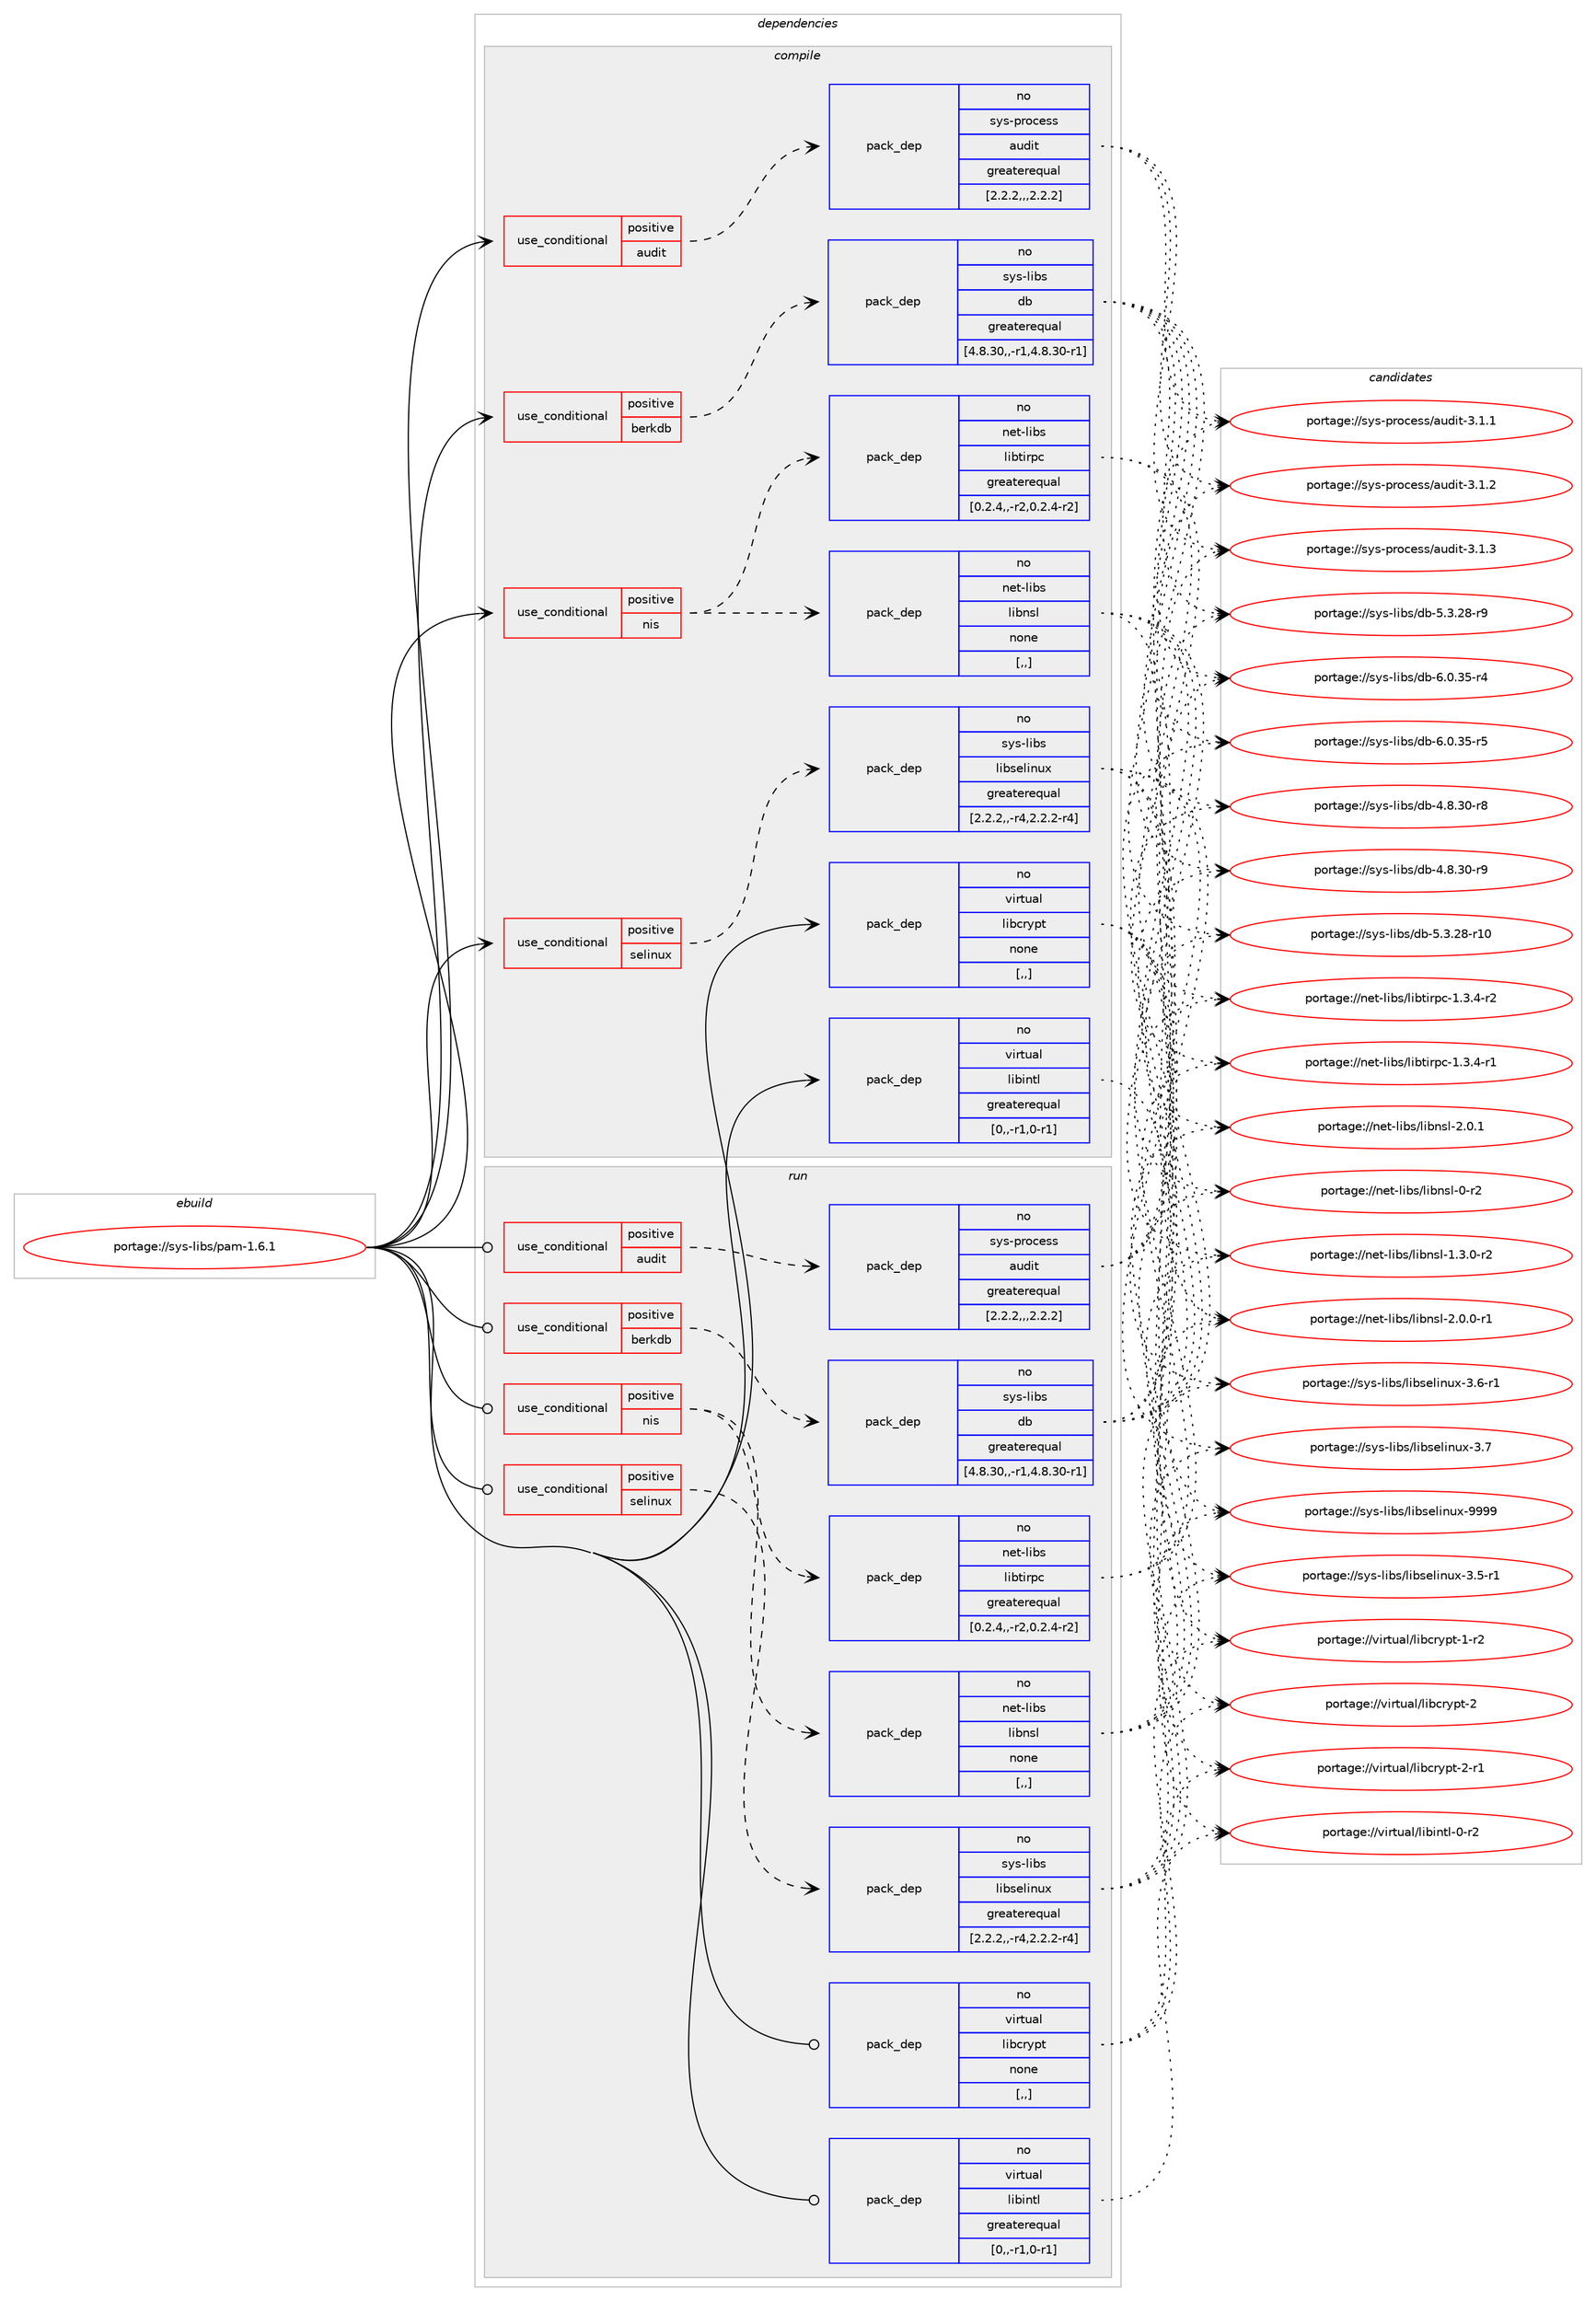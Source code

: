 digraph prolog {

# *************
# Graph options
# *************

newrank=true;
concentrate=true;
compound=true;
graph [rankdir=LR,fontname=Helvetica,fontsize=10,ranksep=1.5];#, ranksep=2.5, nodesep=0.2];
edge  [arrowhead=vee];
node  [fontname=Helvetica,fontsize=10];

# **********
# The ebuild
# **********

subgraph cluster_leftcol {
color=gray;
rank=same;
label=<<i>ebuild</i>>;
id [label="portage://sys-libs/pam-1.6.1", color=red, width=4, href="../sys-libs/pam-1.6.1.svg"];
}

# ****************
# The dependencies
# ****************

subgraph cluster_midcol {
color=gray;
label=<<i>dependencies</i>>;
subgraph cluster_compile {
fillcolor="#eeeeee";
style=filled;
label=<<i>compile</i>>;
subgraph cond115130 {
dependency431961 [label=<<TABLE BORDER="0" CELLBORDER="1" CELLSPACING="0" CELLPADDING="4"><TR><TD ROWSPAN="3" CELLPADDING="10">use_conditional</TD></TR><TR><TD>positive</TD></TR><TR><TD>audit</TD></TR></TABLE>>, shape=none, color=red];
subgraph pack313906 {
dependency431962 [label=<<TABLE BORDER="0" CELLBORDER="1" CELLSPACING="0" CELLPADDING="4" WIDTH="220"><TR><TD ROWSPAN="6" CELLPADDING="30">pack_dep</TD></TR><TR><TD WIDTH="110">no</TD></TR><TR><TD>sys-process</TD></TR><TR><TD>audit</TD></TR><TR><TD>greaterequal</TD></TR><TR><TD>[2.2.2,,,2.2.2]</TD></TR></TABLE>>, shape=none, color=blue];
}
dependency431961:e -> dependency431962:w [weight=20,style="dashed",arrowhead="vee"];
}
id:e -> dependency431961:w [weight=20,style="solid",arrowhead="vee"];
subgraph cond115131 {
dependency431963 [label=<<TABLE BORDER="0" CELLBORDER="1" CELLSPACING="0" CELLPADDING="4"><TR><TD ROWSPAN="3" CELLPADDING="10">use_conditional</TD></TR><TR><TD>positive</TD></TR><TR><TD>berkdb</TD></TR></TABLE>>, shape=none, color=red];
subgraph pack313907 {
dependency431964 [label=<<TABLE BORDER="0" CELLBORDER="1" CELLSPACING="0" CELLPADDING="4" WIDTH="220"><TR><TD ROWSPAN="6" CELLPADDING="30">pack_dep</TD></TR><TR><TD WIDTH="110">no</TD></TR><TR><TD>sys-libs</TD></TR><TR><TD>db</TD></TR><TR><TD>greaterequal</TD></TR><TR><TD>[4.8.30,,-r1,4.8.30-r1]</TD></TR></TABLE>>, shape=none, color=blue];
}
dependency431963:e -> dependency431964:w [weight=20,style="dashed",arrowhead="vee"];
}
id:e -> dependency431963:w [weight=20,style="solid",arrowhead="vee"];
subgraph cond115132 {
dependency431965 [label=<<TABLE BORDER="0" CELLBORDER="1" CELLSPACING="0" CELLPADDING="4"><TR><TD ROWSPAN="3" CELLPADDING="10">use_conditional</TD></TR><TR><TD>positive</TD></TR><TR><TD>nis</TD></TR></TABLE>>, shape=none, color=red];
subgraph pack313908 {
dependency431966 [label=<<TABLE BORDER="0" CELLBORDER="1" CELLSPACING="0" CELLPADDING="4" WIDTH="220"><TR><TD ROWSPAN="6" CELLPADDING="30">pack_dep</TD></TR><TR><TD WIDTH="110">no</TD></TR><TR><TD>net-libs</TD></TR><TR><TD>libnsl</TD></TR><TR><TD>none</TD></TR><TR><TD>[,,]</TD></TR></TABLE>>, shape=none, color=blue];
}
dependency431965:e -> dependency431966:w [weight=20,style="dashed",arrowhead="vee"];
subgraph pack313909 {
dependency431967 [label=<<TABLE BORDER="0" CELLBORDER="1" CELLSPACING="0" CELLPADDING="4" WIDTH="220"><TR><TD ROWSPAN="6" CELLPADDING="30">pack_dep</TD></TR><TR><TD WIDTH="110">no</TD></TR><TR><TD>net-libs</TD></TR><TR><TD>libtirpc</TD></TR><TR><TD>greaterequal</TD></TR><TR><TD>[0.2.4,,-r2,0.2.4-r2]</TD></TR></TABLE>>, shape=none, color=blue];
}
dependency431965:e -> dependency431967:w [weight=20,style="dashed",arrowhead="vee"];
}
id:e -> dependency431965:w [weight=20,style="solid",arrowhead="vee"];
subgraph cond115133 {
dependency431968 [label=<<TABLE BORDER="0" CELLBORDER="1" CELLSPACING="0" CELLPADDING="4"><TR><TD ROWSPAN="3" CELLPADDING="10">use_conditional</TD></TR><TR><TD>positive</TD></TR><TR><TD>selinux</TD></TR></TABLE>>, shape=none, color=red];
subgraph pack313910 {
dependency431969 [label=<<TABLE BORDER="0" CELLBORDER="1" CELLSPACING="0" CELLPADDING="4" WIDTH="220"><TR><TD ROWSPAN="6" CELLPADDING="30">pack_dep</TD></TR><TR><TD WIDTH="110">no</TD></TR><TR><TD>sys-libs</TD></TR><TR><TD>libselinux</TD></TR><TR><TD>greaterequal</TD></TR><TR><TD>[2.2.2,,-r4,2.2.2-r4]</TD></TR></TABLE>>, shape=none, color=blue];
}
dependency431968:e -> dependency431969:w [weight=20,style="dashed",arrowhead="vee"];
}
id:e -> dependency431968:w [weight=20,style="solid",arrowhead="vee"];
subgraph pack313911 {
dependency431970 [label=<<TABLE BORDER="0" CELLBORDER="1" CELLSPACING="0" CELLPADDING="4" WIDTH="220"><TR><TD ROWSPAN="6" CELLPADDING="30">pack_dep</TD></TR><TR><TD WIDTH="110">no</TD></TR><TR><TD>virtual</TD></TR><TR><TD>libcrypt</TD></TR><TR><TD>none</TD></TR><TR><TD>[,,]</TD></TR></TABLE>>, shape=none, color=blue];
}
id:e -> dependency431970:w [weight=20,style="solid",arrowhead="vee"];
subgraph pack313912 {
dependency431971 [label=<<TABLE BORDER="0" CELLBORDER="1" CELLSPACING="0" CELLPADDING="4" WIDTH="220"><TR><TD ROWSPAN="6" CELLPADDING="30">pack_dep</TD></TR><TR><TD WIDTH="110">no</TD></TR><TR><TD>virtual</TD></TR><TR><TD>libintl</TD></TR><TR><TD>greaterequal</TD></TR><TR><TD>[0,,-r1,0-r1]</TD></TR></TABLE>>, shape=none, color=blue];
}
id:e -> dependency431971:w [weight=20,style="solid",arrowhead="vee"];
}
subgraph cluster_compileandrun {
fillcolor="#eeeeee";
style=filled;
label=<<i>compile and run</i>>;
}
subgraph cluster_run {
fillcolor="#eeeeee";
style=filled;
label=<<i>run</i>>;
subgraph cond115134 {
dependency431972 [label=<<TABLE BORDER="0" CELLBORDER="1" CELLSPACING="0" CELLPADDING="4"><TR><TD ROWSPAN="3" CELLPADDING="10">use_conditional</TD></TR><TR><TD>positive</TD></TR><TR><TD>audit</TD></TR></TABLE>>, shape=none, color=red];
subgraph pack313913 {
dependency431973 [label=<<TABLE BORDER="0" CELLBORDER="1" CELLSPACING="0" CELLPADDING="4" WIDTH="220"><TR><TD ROWSPAN="6" CELLPADDING="30">pack_dep</TD></TR><TR><TD WIDTH="110">no</TD></TR><TR><TD>sys-process</TD></TR><TR><TD>audit</TD></TR><TR><TD>greaterequal</TD></TR><TR><TD>[2.2.2,,,2.2.2]</TD></TR></TABLE>>, shape=none, color=blue];
}
dependency431972:e -> dependency431973:w [weight=20,style="dashed",arrowhead="vee"];
}
id:e -> dependency431972:w [weight=20,style="solid",arrowhead="odot"];
subgraph cond115135 {
dependency431974 [label=<<TABLE BORDER="0" CELLBORDER="1" CELLSPACING="0" CELLPADDING="4"><TR><TD ROWSPAN="3" CELLPADDING="10">use_conditional</TD></TR><TR><TD>positive</TD></TR><TR><TD>berkdb</TD></TR></TABLE>>, shape=none, color=red];
subgraph pack313914 {
dependency431975 [label=<<TABLE BORDER="0" CELLBORDER="1" CELLSPACING="0" CELLPADDING="4" WIDTH="220"><TR><TD ROWSPAN="6" CELLPADDING="30">pack_dep</TD></TR><TR><TD WIDTH="110">no</TD></TR><TR><TD>sys-libs</TD></TR><TR><TD>db</TD></TR><TR><TD>greaterequal</TD></TR><TR><TD>[4.8.30,,-r1,4.8.30-r1]</TD></TR></TABLE>>, shape=none, color=blue];
}
dependency431974:e -> dependency431975:w [weight=20,style="dashed",arrowhead="vee"];
}
id:e -> dependency431974:w [weight=20,style="solid",arrowhead="odot"];
subgraph cond115136 {
dependency431976 [label=<<TABLE BORDER="0" CELLBORDER="1" CELLSPACING="0" CELLPADDING="4"><TR><TD ROWSPAN="3" CELLPADDING="10">use_conditional</TD></TR><TR><TD>positive</TD></TR><TR><TD>nis</TD></TR></TABLE>>, shape=none, color=red];
subgraph pack313915 {
dependency431977 [label=<<TABLE BORDER="0" CELLBORDER="1" CELLSPACING="0" CELLPADDING="4" WIDTH="220"><TR><TD ROWSPAN="6" CELLPADDING="30">pack_dep</TD></TR><TR><TD WIDTH="110">no</TD></TR><TR><TD>net-libs</TD></TR><TR><TD>libnsl</TD></TR><TR><TD>none</TD></TR><TR><TD>[,,]</TD></TR></TABLE>>, shape=none, color=blue];
}
dependency431976:e -> dependency431977:w [weight=20,style="dashed",arrowhead="vee"];
subgraph pack313916 {
dependency431978 [label=<<TABLE BORDER="0" CELLBORDER="1" CELLSPACING="0" CELLPADDING="4" WIDTH="220"><TR><TD ROWSPAN="6" CELLPADDING="30">pack_dep</TD></TR><TR><TD WIDTH="110">no</TD></TR><TR><TD>net-libs</TD></TR><TR><TD>libtirpc</TD></TR><TR><TD>greaterequal</TD></TR><TR><TD>[0.2.4,,-r2,0.2.4-r2]</TD></TR></TABLE>>, shape=none, color=blue];
}
dependency431976:e -> dependency431978:w [weight=20,style="dashed",arrowhead="vee"];
}
id:e -> dependency431976:w [weight=20,style="solid",arrowhead="odot"];
subgraph cond115137 {
dependency431979 [label=<<TABLE BORDER="0" CELLBORDER="1" CELLSPACING="0" CELLPADDING="4"><TR><TD ROWSPAN="3" CELLPADDING="10">use_conditional</TD></TR><TR><TD>positive</TD></TR><TR><TD>selinux</TD></TR></TABLE>>, shape=none, color=red];
subgraph pack313917 {
dependency431980 [label=<<TABLE BORDER="0" CELLBORDER="1" CELLSPACING="0" CELLPADDING="4" WIDTH="220"><TR><TD ROWSPAN="6" CELLPADDING="30">pack_dep</TD></TR><TR><TD WIDTH="110">no</TD></TR><TR><TD>sys-libs</TD></TR><TR><TD>libselinux</TD></TR><TR><TD>greaterequal</TD></TR><TR><TD>[2.2.2,,-r4,2.2.2-r4]</TD></TR></TABLE>>, shape=none, color=blue];
}
dependency431979:e -> dependency431980:w [weight=20,style="dashed",arrowhead="vee"];
}
id:e -> dependency431979:w [weight=20,style="solid",arrowhead="odot"];
subgraph pack313918 {
dependency431981 [label=<<TABLE BORDER="0" CELLBORDER="1" CELLSPACING="0" CELLPADDING="4" WIDTH="220"><TR><TD ROWSPAN="6" CELLPADDING="30">pack_dep</TD></TR><TR><TD WIDTH="110">no</TD></TR><TR><TD>virtual</TD></TR><TR><TD>libcrypt</TD></TR><TR><TD>none</TD></TR><TR><TD>[,,]</TD></TR></TABLE>>, shape=none, color=blue];
}
id:e -> dependency431981:w [weight=20,style="solid",arrowhead="odot"];
subgraph pack313919 {
dependency431982 [label=<<TABLE BORDER="0" CELLBORDER="1" CELLSPACING="0" CELLPADDING="4" WIDTH="220"><TR><TD ROWSPAN="6" CELLPADDING="30">pack_dep</TD></TR><TR><TD WIDTH="110">no</TD></TR><TR><TD>virtual</TD></TR><TR><TD>libintl</TD></TR><TR><TD>greaterequal</TD></TR><TR><TD>[0,,-r1,0-r1]</TD></TR></TABLE>>, shape=none, color=blue];
}
id:e -> dependency431982:w [weight=20,style="solid",arrowhead="odot"];
}
}

# **************
# The candidates
# **************

subgraph cluster_choices {
rank=same;
color=gray;
label=<<i>candidates</i>>;

subgraph choice313906 {
color=black;
nodesep=1;
choice11512111545112114111991011151154797117100105116455146494649 [label="portage://sys-process/audit-3.1.1", color=red, width=4,href="../sys-process/audit-3.1.1.svg"];
choice11512111545112114111991011151154797117100105116455146494650 [label="portage://sys-process/audit-3.1.2", color=red, width=4,href="../sys-process/audit-3.1.2.svg"];
choice11512111545112114111991011151154797117100105116455146494651 [label="portage://sys-process/audit-3.1.3", color=red, width=4,href="../sys-process/audit-3.1.3.svg"];
dependency431962:e -> choice11512111545112114111991011151154797117100105116455146494649:w [style=dotted,weight="100"];
dependency431962:e -> choice11512111545112114111991011151154797117100105116455146494650:w [style=dotted,weight="100"];
dependency431962:e -> choice11512111545112114111991011151154797117100105116455146494651:w [style=dotted,weight="100"];
}
subgraph choice313907 {
color=black;
nodesep=1;
choice11512111545108105981154710098455246564651484511456 [label="portage://sys-libs/db-4.8.30-r8", color=red, width=4,href="../sys-libs/db-4.8.30-r8.svg"];
choice11512111545108105981154710098455246564651484511457 [label="portage://sys-libs/db-4.8.30-r9", color=red, width=4,href="../sys-libs/db-4.8.30-r9.svg"];
choice1151211154510810598115471009845534651465056451144948 [label="portage://sys-libs/db-5.3.28-r10", color=red, width=4,href="../sys-libs/db-5.3.28-r10.svg"];
choice11512111545108105981154710098455346514650564511457 [label="portage://sys-libs/db-5.3.28-r9", color=red, width=4,href="../sys-libs/db-5.3.28-r9.svg"];
choice11512111545108105981154710098455446484651534511452 [label="portage://sys-libs/db-6.0.35-r4", color=red, width=4,href="../sys-libs/db-6.0.35-r4.svg"];
choice11512111545108105981154710098455446484651534511453 [label="portage://sys-libs/db-6.0.35-r5", color=red, width=4,href="../sys-libs/db-6.0.35-r5.svg"];
dependency431964:e -> choice11512111545108105981154710098455246564651484511456:w [style=dotted,weight="100"];
dependency431964:e -> choice11512111545108105981154710098455246564651484511457:w [style=dotted,weight="100"];
dependency431964:e -> choice1151211154510810598115471009845534651465056451144948:w [style=dotted,weight="100"];
dependency431964:e -> choice11512111545108105981154710098455346514650564511457:w [style=dotted,weight="100"];
dependency431964:e -> choice11512111545108105981154710098455446484651534511452:w [style=dotted,weight="100"];
dependency431964:e -> choice11512111545108105981154710098455446484651534511453:w [style=dotted,weight="100"];
}
subgraph choice313908 {
color=black;
nodesep=1;
choice1101011164510810598115471081059811011510845484511450 [label="portage://net-libs/libnsl-0-r2", color=red, width=4,href="../net-libs/libnsl-0-r2.svg"];
choice110101116451081059811547108105981101151084549465146484511450 [label="portage://net-libs/libnsl-1.3.0-r2", color=red, width=4,href="../net-libs/libnsl-1.3.0-r2.svg"];
choice110101116451081059811547108105981101151084550464846484511449 [label="portage://net-libs/libnsl-2.0.0-r1", color=red, width=4,href="../net-libs/libnsl-2.0.0-r1.svg"];
choice11010111645108105981154710810598110115108455046484649 [label="portage://net-libs/libnsl-2.0.1", color=red, width=4,href="../net-libs/libnsl-2.0.1.svg"];
dependency431966:e -> choice1101011164510810598115471081059811011510845484511450:w [style=dotted,weight="100"];
dependency431966:e -> choice110101116451081059811547108105981101151084549465146484511450:w [style=dotted,weight="100"];
dependency431966:e -> choice110101116451081059811547108105981101151084550464846484511449:w [style=dotted,weight="100"];
dependency431966:e -> choice11010111645108105981154710810598110115108455046484649:w [style=dotted,weight="100"];
}
subgraph choice313909 {
color=black;
nodesep=1;
choice11010111645108105981154710810598116105114112994549465146524511449 [label="portage://net-libs/libtirpc-1.3.4-r1", color=red, width=4,href="../net-libs/libtirpc-1.3.4-r1.svg"];
choice11010111645108105981154710810598116105114112994549465146524511450 [label="portage://net-libs/libtirpc-1.3.4-r2", color=red, width=4,href="../net-libs/libtirpc-1.3.4-r2.svg"];
dependency431967:e -> choice11010111645108105981154710810598116105114112994549465146524511449:w [style=dotted,weight="100"];
dependency431967:e -> choice11010111645108105981154710810598116105114112994549465146524511450:w [style=dotted,weight="100"];
}
subgraph choice313910 {
color=black;
nodesep=1;
choice11512111545108105981154710810598115101108105110117120455146534511449 [label="portage://sys-libs/libselinux-3.5-r1", color=red, width=4,href="../sys-libs/libselinux-3.5-r1.svg"];
choice11512111545108105981154710810598115101108105110117120455146544511449 [label="portage://sys-libs/libselinux-3.6-r1", color=red, width=4,href="../sys-libs/libselinux-3.6-r1.svg"];
choice1151211154510810598115471081059811510110810511011712045514655 [label="portage://sys-libs/libselinux-3.7", color=red, width=4,href="../sys-libs/libselinux-3.7.svg"];
choice115121115451081059811547108105981151011081051101171204557575757 [label="portage://sys-libs/libselinux-9999", color=red, width=4,href="../sys-libs/libselinux-9999.svg"];
dependency431969:e -> choice11512111545108105981154710810598115101108105110117120455146534511449:w [style=dotted,weight="100"];
dependency431969:e -> choice11512111545108105981154710810598115101108105110117120455146544511449:w [style=dotted,weight="100"];
dependency431969:e -> choice1151211154510810598115471081059811510110810511011712045514655:w [style=dotted,weight="100"];
dependency431969:e -> choice115121115451081059811547108105981151011081051101171204557575757:w [style=dotted,weight="100"];
}
subgraph choice313911 {
color=black;
nodesep=1;
choice1181051141161179710847108105989911412111211645494511450 [label="portage://virtual/libcrypt-1-r2", color=red, width=4,href="../virtual/libcrypt-1-r2.svg"];
choice118105114116117971084710810598991141211121164550 [label="portage://virtual/libcrypt-2", color=red, width=4,href="../virtual/libcrypt-2.svg"];
choice1181051141161179710847108105989911412111211645504511449 [label="portage://virtual/libcrypt-2-r1", color=red, width=4,href="../virtual/libcrypt-2-r1.svg"];
dependency431970:e -> choice1181051141161179710847108105989911412111211645494511450:w [style=dotted,weight="100"];
dependency431970:e -> choice118105114116117971084710810598991141211121164550:w [style=dotted,weight="100"];
dependency431970:e -> choice1181051141161179710847108105989911412111211645504511449:w [style=dotted,weight="100"];
}
subgraph choice313912 {
color=black;
nodesep=1;
choice11810511411611797108471081059810511011610845484511450 [label="portage://virtual/libintl-0-r2", color=red, width=4,href="../virtual/libintl-0-r2.svg"];
dependency431971:e -> choice11810511411611797108471081059810511011610845484511450:w [style=dotted,weight="100"];
}
subgraph choice313913 {
color=black;
nodesep=1;
choice11512111545112114111991011151154797117100105116455146494649 [label="portage://sys-process/audit-3.1.1", color=red, width=4,href="../sys-process/audit-3.1.1.svg"];
choice11512111545112114111991011151154797117100105116455146494650 [label="portage://sys-process/audit-3.1.2", color=red, width=4,href="../sys-process/audit-3.1.2.svg"];
choice11512111545112114111991011151154797117100105116455146494651 [label="portage://sys-process/audit-3.1.3", color=red, width=4,href="../sys-process/audit-3.1.3.svg"];
dependency431973:e -> choice11512111545112114111991011151154797117100105116455146494649:w [style=dotted,weight="100"];
dependency431973:e -> choice11512111545112114111991011151154797117100105116455146494650:w [style=dotted,weight="100"];
dependency431973:e -> choice11512111545112114111991011151154797117100105116455146494651:w [style=dotted,weight="100"];
}
subgraph choice313914 {
color=black;
nodesep=1;
choice11512111545108105981154710098455246564651484511456 [label="portage://sys-libs/db-4.8.30-r8", color=red, width=4,href="../sys-libs/db-4.8.30-r8.svg"];
choice11512111545108105981154710098455246564651484511457 [label="portage://sys-libs/db-4.8.30-r9", color=red, width=4,href="../sys-libs/db-4.8.30-r9.svg"];
choice1151211154510810598115471009845534651465056451144948 [label="portage://sys-libs/db-5.3.28-r10", color=red, width=4,href="../sys-libs/db-5.3.28-r10.svg"];
choice11512111545108105981154710098455346514650564511457 [label="portage://sys-libs/db-5.3.28-r9", color=red, width=4,href="../sys-libs/db-5.3.28-r9.svg"];
choice11512111545108105981154710098455446484651534511452 [label="portage://sys-libs/db-6.0.35-r4", color=red, width=4,href="../sys-libs/db-6.0.35-r4.svg"];
choice11512111545108105981154710098455446484651534511453 [label="portage://sys-libs/db-6.0.35-r5", color=red, width=4,href="../sys-libs/db-6.0.35-r5.svg"];
dependency431975:e -> choice11512111545108105981154710098455246564651484511456:w [style=dotted,weight="100"];
dependency431975:e -> choice11512111545108105981154710098455246564651484511457:w [style=dotted,weight="100"];
dependency431975:e -> choice1151211154510810598115471009845534651465056451144948:w [style=dotted,weight="100"];
dependency431975:e -> choice11512111545108105981154710098455346514650564511457:w [style=dotted,weight="100"];
dependency431975:e -> choice11512111545108105981154710098455446484651534511452:w [style=dotted,weight="100"];
dependency431975:e -> choice11512111545108105981154710098455446484651534511453:w [style=dotted,weight="100"];
}
subgraph choice313915 {
color=black;
nodesep=1;
choice1101011164510810598115471081059811011510845484511450 [label="portage://net-libs/libnsl-0-r2", color=red, width=4,href="../net-libs/libnsl-0-r2.svg"];
choice110101116451081059811547108105981101151084549465146484511450 [label="portage://net-libs/libnsl-1.3.0-r2", color=red, width=4,href="../net-libs/libnsl-1.3.0-r2.svg"];
choice110101116451081059811547108105981101151084550464846484511449 [label="portage://net-libs/libnsl-2.0.0-r1", color=red, width=4,href="../net-libs/libnsl-2.0.0-r1.svg"];
choice11010111645108105981154710810598110115108455046484649 [label="portage://net-libs/libnsl-2.0.1", color=red, width=4,href="../net-libs/libnsl-2.0.1.svg"];
dependency431977:e -> choice1101011164510810598115471081059811011510845484511450:w [style=dotted,weight="100"];
dependency431977:e -> choice110101116451081059811547108105981101151084549465146484511450:w [style=dotted,weight="100"];
dependency431977:e -> choice110101116451081059811547108105981101151084550464846484511449:w [style=dotted,weight="100"];
dependency431977:e -> choice11010111645108105981154710810598110115108455046484649:w [style=dotted,weight="100"];
}
subgraph choice313916 {
color=black;
nodesep=1;
choice11010111645108105981154710810598116105114112994549465146524511449 [label="portage://net-libs/libtirpc-1.3.4-r1", color=red, width=4,href="../net-libs/libtirpc-1.3.4-r1.svg"];
choice11010111645108105981154710810598116105114112994549465146524511450 [label="portage://net-libs/libtirpc-1.3.4-r2", color=red, width=4,href="../net-libs/libtirpc-1.3.4-r2.svg"];
dependency431978:e -> choice11010111645108105981154710810598116105114112994549465146524511449:w [style=dotted,weight="100"];
dependency431978:e -> choice11010111645108105981154710810598116105114112994549465146524511450:w [style=dotted,weight="100"];
}
subgraph choice313917 {
color=black;
nodesep=1;
choice11512111545108105981154710810598115101108105110117120455146534511449 [label="portage://sys-libs/libselinux-3.5-r1", color=red, width=4,href="../sys-libs/libselinux-3.5-r1.svg"];
choice11512111545108105981154710810598115101108105110117120455146544511449 [label="portage://sys-libs/libselinux-3.6-r1", color=red, width=4,href="../sys-libs/libselinux-3.6-r1.svg"];
choice1151211154510810598115471081059811510110810511011712045514655 [label="portage://sys-libs/libselinux-3.7", color=red, width=4,href="../sys-libs/libselinux-3.7.svg"];
choice115121115451081059811547108105981151011081051101171204557575757 [label="portage://sys-libs/libselinux-9999", color=red, width=4,href="../sys-libs/libselinux-9999.svg"];
dependency431980:e -> choice11512111545108105981154710810598115101108105110117120455146534511449:w [style=dotted,weight="100"];
dependency431980:e -> choice11512111545108105981154710810598115101108105110117120455146544511449:w [style=dotted,weight="100"];
dependency431980:e -> choice1151211154510810598115471081059811510110810511011712045514655:w [style=dotted,weight="100"];
dependency431980:e -> choice115121115451081059811547108105981151011081051101171204557575757:w [style=dotted,weight="100"];
}
subgraph choice313918 {
color=black;
nodesep=1;
choice1181051141161179710847108105989911412111211645494511450 [label="portage://virtual/libcrypt-1-r2", color=red, width=4,href="../virtual/libcrypt-1-r2.svg"];
choice118105114116117971084710810598991141211121164550 [label="portage://virtual/libcrypt-2", color=red, width=4,href="../virtual/libcrypt-2.svg"];
choice1181051141161179710847108105989911412111211645504511449 [label="portage://virtual/libcrypt-2-r1", color=red, width=4,href="../virtual/libcrypt-2-r1.svg"];
dependency431981:e -> choice1181051141161179710847108105989911412111211645494511450:w [style=dotted,weight="100"];
dependency431981:e -> choice118105114116117971084710810598991141211121164550:w [style=dotted,weight="100"];
dependency431981:e -> choice1181051141161179710847108105989911412111211645504511449:w [style=dotted,weight="100"];
}
subgraph choice313919 {
color=black;
nodesep=1;
choice11810511411611797108471081059810511011610845484511450 [label="portage://virtual/libintl-0-r2", color=red, width=4,href="../virtual/libintl-0-r2.svg"];
dependency431982:e -> choice11810511411611797108471081059810511011610845484511450:w [style=dotted,weight="100"];
}
}

}
